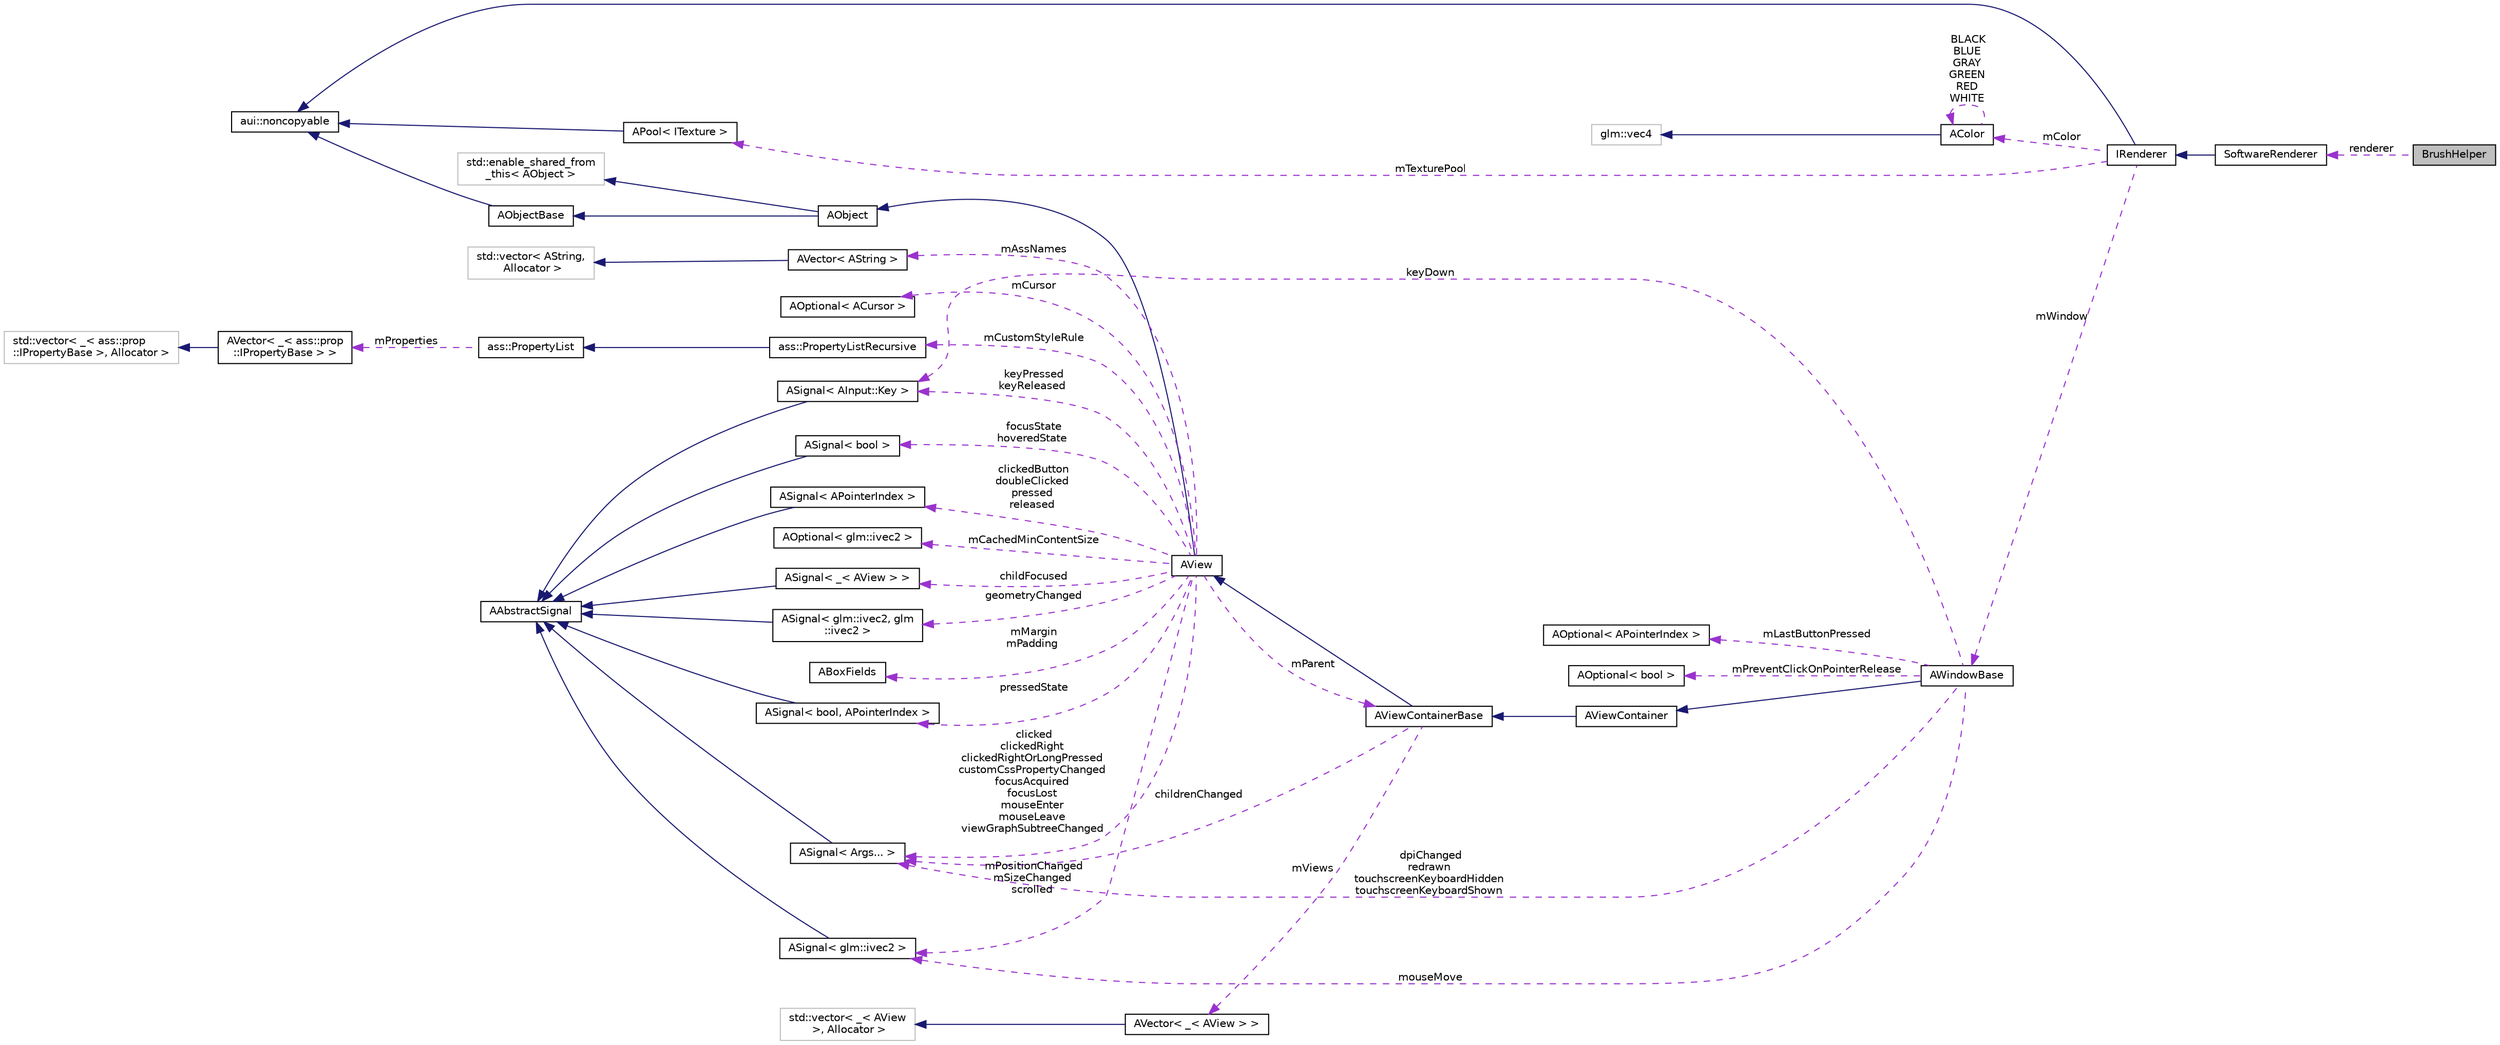 digraph "BrushHelper"
{
 // LATEX_PDF_SIZE
  edge [fontname="Helvetica",fontsize="10",labelfontname="Helvetica",labelfontsize="10"];
  node [fontname="Helvetica",fontsize="10",shape=record];
  rankdir="LR";
  Node1 [label="BrushHelper",height=0.2,width=0.4,color="black", fillcolor="grey75", style="filled", fontcolor="black",tooltip=" "];
  Node2 -> Node1 [dir="back",color="darkorchid3",fontsize="10",style="dashed",label=" renderer" ,fontname="Helvetica"];
  Node2 [label="SoftwareRenderer",height=0.2,width=0.4,color="black", fillcolor="white", style="filled",URL="$classSoftwareRenderer.html",tooltip=" "];
  Node3 -> Node2 [dir="back",color="midnightblue",fontsize="10",style="solid",fontname="Helvetica"];
  Node3 [label="IRenderer",height=0.2,width=0.4,color="black", fillcolor="white", style="filled",URL="$classIRenderer.html",tooltip="Base class for rendering."];
  Node4 -> Node3 [dir="back",color="midnightblue",fontsize="10",style="solid",fontname="Helvetica"];
  Node4 [label="aui::noncopyable",height=0.2,width=0.4,color="black", fillcolor="white", style="filled",URL="$structaui_1_1noncopyable.html",tooltip="Forbids copy of your class."];
  Node5 -> Node3 [dir="back",color="darkorchid3",fontsize="10",style="dashed",label=" mColor" ,fontname="Helvetica"];
  Node5 [label="AColor",height=0.2,width=0.4,color="black", fillcolor="white", style="filled",URL="$classAColor.html",tooltip="Represents a 4-component floating point color."];
  Node6 -> Node5 [dir="back",color="midnightblue",fontsize="10",style="solid",fontname="Helvetica"];
  Node6 [label="glm::vec4",height=0.2,width=0.4,color="grey75", fillcolor="white", style="filled",tooltip=" "];
  Node5 -> Node5 [dir="back",color="darkorchid3",fontsize="10",style="dashed",label=" BLACK\nBLUE\nGRAY\nGREEN\nRED\nWHITE" ,fontname="Helvetica"];
  Node7 -> Node3 [dir="back",color="darkorchid3",fontsize="10",style="dashed",label=" mTexturePool" ,fontname="Helvetica"];
  Node7 [label="APool\< ITexture \>",height=0.2,width=0.4,color="black", fillcolor="white", style="filled",URL="$classAPool.html",tooltip=" "];
  Node4 -> Node7 [dir="back",color="midnightblue",fontsize="10",style="solid",fontname="Helvetica"];
  Node8 -> Node3 [dir="back",color="darkorchid3",fontsize="10",style="dashed",label=" mWindow" ,fontname="Helvetica"];
  Node8 [label="AWindowBase",height=0.2,width=0.4,color="black", fillcolor="white", style="filled",URL="$classAWindowBase.html",tooltip=" "];
  Node9 -> Node8 [dir="back",color="midnightblue",fontsize="10",style="solid",fontname="Helvetica"];
  Node9 [label="AViewContainer",height=0.2,width=0.4,color="black", fillcolor="white", style="filled",URL="$classAViewContainer.html",tooltip="A trivial modifiable view that represents a set of views."];
  Node10 -> Node9 [dir="back",color="midnightblue",fontsize="10",style="solid",fontname="Helvetica"];
  Node10 [label="AViewContainerBase",height=0.2,width=0.4,color="black", fillcolor="white", style="filled",URL="$classAViewContainerBase.html",tooltip="A view that represents a set of views."];
  Node11 -> Node10 [dir="back",color="midnightblue",fontsize="10",style="solid",fontname="Helvetica"];
  Node11 [label="AView",height=0.2,width=0.4,color="black", fillcolor="white", style="filled",URL="$classAView.html",tooltip="Base class of all UI objects."];
  Node12 -> Node11 [dir="back",color="midnightblue",fontsize="10",style="solid",fontname="Helvetica"];
  Node12 [label="AObject",height=0.2,width=0.4,color="black", fillcolor="white", style="filled",URL="$classAObject.html",tooltip="A base object class."];
  Node13 -> Node12 [dir="back",color="midnightblue",fontsize="10",style="solid",fontname="Helvetica"];
  Node13 [label="AObjectBase",height=0.2,width=0.4,color="black", fillcolor="white", style="filled",URL="$classAObjectBase.html",tooltip=" "];
  Node4 -> Node13 [dir="back",color="midnightblue",fontsize="10",style="solid",fontname="Helvetica"];
  Node14 -> Node12 [dir="back",color="midnightblue",fontsize="10",style="solid",fontname="Helvetica"];
  Node14 [label="std::enable_shared_from\l_this\< AObject \>",height=0.2,width=0.4,color="grey75", fillcolor="white", style="filled",tooltip=" "];
  Node10 -> Node11 [dir="back",color="darkorchid3",fontsize="10",style="dashed",label=" mParent" ,fontname="Helvetica"];
  Node15 -> Node11 [dir="back",color="darkorchid3",fontsize="10",style="dashed",label=" mAssNames" ,fontname="Helvetica"];
  Node15 [label="AVector\< AString \>",height=0.2,width=0.4,color="black", fillcolor="white", style="filled",URL="$classAVector.html",tooltip=" "];
  Node16 -> Node15 [dir="back",color="midnightblue",fontsize="10",style="solid",fontname="Helvetica"];
  Node16 [label="std::vector\< AString,\l Allocator \>",height=0.2,width=0.4,color="grey75", fillcolor="white", style="filled",tooltip=" "];
  Node17 -> Node11 [dir="back",color="darkorchid3",fontsize="10",style="dashed",label=" clicked\nclickedRight\nclickedRightOrLongPressed\ncustomCssPropertyChanged\nfocusAcquired\nfocusLost\nmouseEnter\nmouseLeave\nviewGraphSubtreeChanged" ,fontname="Helvetica"];
  Node17 [label="ASignal\< Args... \>",height=0.2,width=0.4,color="black", fillcolor="white", style="filled",URL="$classASignal.html",tooltip=" "];
  Node18 -> Node17 [dir="back",color="midnightblue",fontsize="10",style="solid",fontname="Helvetica"];
  Node18 [label="AAbstractSignal",height=0.2,width=0.4,color="black", fillcolor="white", style="filled",URL="$classAAbstractSignal.html",tooltip="Base class for signal."];
  Node19 -> Node11 [dir="back",color="darkorchid3",fontsize="10",style="dashed",label=" mCustomStyleRule" ,fontname="Helvetica"];
  Node19 [label="ass::PropertyListRecursive",height=0.2,width=0.4,color="black", fillcolor="white", style="filled",URL="$structass_1_1PropertyListRecursive.html",tooltip=" "];
  Node20 -> Node19 [dir="back",color="midnightblue",fontsize="10",style="solid",fontname="Helvetica"];
  Node20 [label="ass::PropertyList",height=0.2,width=0.4,color="black", fillcolor="white", style="filled",URL="$structass_1_1PropertyList.html",tooltip=" "];
  Node21 -> Node20 [dir="back",color="darkorchid3",fontsize="10",style="dashed",label=" mProperties" ,fontname="Helvetica"];
  Node21 [label="AVector\< _\< ass::prop\l::IPropertyBase \> \>",height=0.2,width=0.4,color="black", fillcolor="white", style="filled",URL="$classAVector.html",tooltip=" "];
  Node22 -> Node21 [dir="back",color="midnightblue",fontsize="10",style="solid",fontname="Helvetica"];
  Node22 [label="std::vector\< _\< ass::prop\l::IPropertyBase \>, Allocator \>",height=0.2,width=0.4,color="grey75", fillcolor="white", style="filled",tooltip=" "];
  Node23 -> Node11 [dir="back",color="darkorchid3",fontsize="10",style="dashed",label=" childFocused" ,fontname="Helvetica"];
  Node23 [label="ASignal\< _\< AView \> \>",height=0.2,width=0.4,color="black", fillcolor="white", style="filled",URL="$classASignal.html",tooltip=" "];
  Node18 -> Node23 [dir="back",color="midnightblue",fontsize="10",style="solid",fontname="Helvetica"];
  Node24 -> Node11 [dir="back",color="darkorchid3",fontsize="10",style="dashed",label=" keyPressed\nkeyReleased" ,fontname="Helvetica"];
  Node24 [label="ASignal\< AInput::Key \>",height=0.2,width=0.4,color="black", fillcolor="white", style="filled",URL="$classASignal.html",tooltip=" "];
  Node18 -> Node24 [dir="back",color="midnightblue",fontsize="10",style="solid",fontname="Helvetica"];
  Node25 -> Node11 [dir="back",color="darkorchid3",fontsize="10",style="dashed",label=" clickedButton\ndoubleClicked\npressed\nreleased" ,fontname="Helvetica"];
  Node25 [label="ASignal\< APointerIndex \>",height=0.2,width=0.4,color="black", fillcolor="white", style="filled",URL="$classASignal.html",tooltip=" "];
  Node18 -> Node25 [dir="back",color="midnightblue",fontsize="10",style="solid",fontname="Helvetica"];
  Node26 -> Node11 [dir="back",color="darkorchid3",fontsize="10",style="dashed",label=" geometryChanged" ,fontname="Helvetica"];
  Node26 [label="ASignal\< glm::ivec2, glm\l::ivec2 \>",height=0.2,width=0.4,color="black", fillcolor="white", style="filled",URL="$classASignal.html",tooltip=" "];
  Node18 -> Node26 [dir="back",color="midnightblue",fontsize="10",style="solid",fontname="Helvetica"];
  Node27 -> Node11 [dir="back",color="darkorchid3",fontsize="10",style="dashed",label=" mCachedMinContentSize" ,fontname="Helvetica"];
  Node27 [label="AOptional\< glm::ivec2 \>",height=0.2,width=0.4,color="black", fillcolor="white", style="filled",URL="$classAOptional.html",tooltip=" "];
  Node28 -> Node11 [dir="back",color="darkorchid3",fontsize="10",style="dashed",label=" mCursor" ,fontname="Helvetica"];
  Node28 [label="AOptional\< ACursor \>",height=0.2,width=0.4,color="black", fillcolor="white", style="filled",URL="$classAOptional.html",tooltip=" "];
  Node29 -> Node11 [dir="back",color="darkorchid3",fontsize="10",style="dashed",label=" mPositionChanged\nmSizeChanged\nscrolled" ,fontname="Helvetica"];
  Node29 [label="ASignal\< glm::ivec2 \>",height=0.2,width=0.4,color="black", fillcolor="white", style="filled",URL="$classASignal.html",tooltip=" "];
  Node18 -> Node29 [dir="back",color="midnightblue",fontsize="10",style="solid",fontname="Helvetica"];
  Node30 -> Node11 [dir="back",color="darkorchid3",fontsize="10",style="dashed",label=" mMargin\nmPadding" ,fontname="Helvetica"];
  Node30 [label="ABoxFields",height=0.2,width=0.4,color="black", fillcolor="white", style="filled",URL="$structABoxFields.html",tooltip="Represents a rectangle fields. Useful for margin and padding around AViews."];
  Node31 -> Node11 [dir="back",color="darkorchid3",fontsize="10",style="dashed",label=" focusState\nhoveredState" ,fontname="Helvetica"];
  Node31 [label="ASignal\< bool \>",height=0.2,width=0.4,color="black", fillcolor="white", style="filled",URL="$classASignal.html",tooltip=" "];
  Node18 -> Node31 [dir="back",color="midnightblue",fontsize="10",style="solid",fontname="Helvetica"];
  Node32 -> Node11 [dir="back",color="darkorchid3",fontsize="10",style="dashed",label=" pressedState" ,fontname="Helvetica"];
  Node32 [label="ASignal\< bool, APointerIndex \>",height=0.2,width=0.4,color="black", fillcolor="white", style="filled",URL="$classASignal.html",tooltip=" "];
  Node18 -> Node32 [dir="back",color="midnightblue",fontsize="10",style="solid",fontname="Helvetica"];
  Node17 -> Node10 [dir="back",color="darkorchid3",fontsize="10",style="dashed",label=" childrenChanged" ,fontname="Helvetica"];
  Node33 -> Node10 [dir="back",color="darkorchid3",fontsize="10",style="dashed",label=" mViews" ,fontname="Helvetica"];
  Node33 [label="AVector\< _\< AView \> \>",height=0.2,width=0.4,color="black", fillcolor="white", style="filled",URL="$classAVector.html",tooltip=" "];
  Node34 -> Node33 [dir="back",color="midnightblue",fontsize="10",style="solid",fontname="Helvetica"];
  Node34 [label="std::vector\< _\< AView\l \>, Allocator \>",height=0.2,width=0.4,color="grey75", fillcolor="white", style="filled",tooltip=" "];
  Node17 -> Node8 [dir="back",color="darkorchid3",fontsize="10",style="dashed",label=" dpiChanged\nredrawn\ntouchscreenKeyboardHidden\ntouchscreenKeyboardShown" ,fontname="Helvetica"];
  Node35 -> Node8 [dir="back",color="darkorchid3",fontsize="10",style="dashed",label=" mLastButtonPressed" ,fontname="Helvetica"];
  Node35 [label="AOptional\< APointerIndex \>",height=0.2,width=0.4,color="black", fillcolor="white", style="filled",URL="$classAOptional.html",tooltip=" "];
  Node24 -> Node8 [dir="back",color="darkorchid3",fontsize="10",style="dashed",label=" keyDown" ,fontname="Helvetica"];
  Node29 -> Node8 [dir="back",color="darkorchid3",fontsize="10",style="dashed",label=" mouseMove" ,fontname="Helvetica"];
  Node36 -> Node8 [dir="back",color="darkorchid3",fontsize="10",style="dashed",label=" mPreventClickOnPointerRelease" ,fontname="Helvetica"];
  Node36 [label="AOptional\< bool \>",height=0.2,width=0.4,color="black", fillcolor="white", style="filled",URL="$classAOptional.html",tooltip=" "];
}
